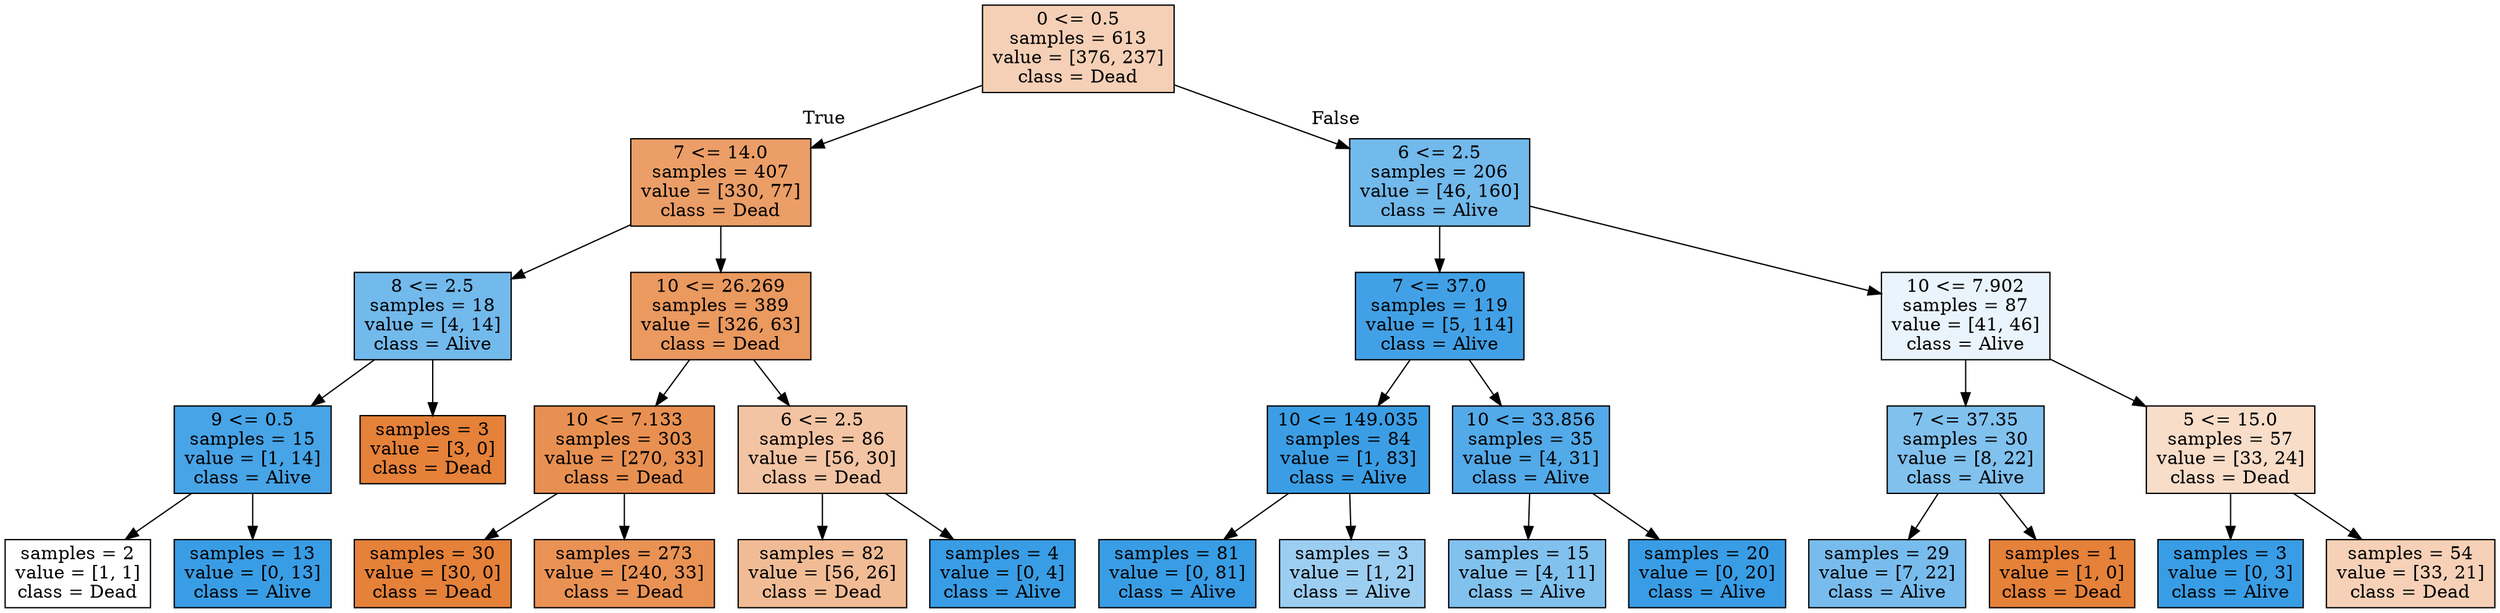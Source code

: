 digraph Tree {
node [shape=box, style="filled", color="black"] ;
0 [label="0 <= 0.5\nsamples = 613\nvalue = [376, 237]\nclass = Dead", fillcolor="#f5d0b6"] ;
1 [label="7 <= 14.0\nsamples = 407\nvalue = [330, 77]\nclass = Dead", fillcolor="#eb9e67"] ;
0 -> 1 [labeldistance=2.5, labelangle=45, headlabel="True"] ;
2 [label="8 <= 2.5\nsamples = 18\nvalue = [4, 14]\nclass = Alive", fillcolor="#72b9ec"] ;
1 -> 2 ;
3 [label="9 <= 0.5\nsamples = 15\nvalue = [1, 14]\nclass = Alive", fillcolor="#47a4e7"] ;
2 -> 3 ;
4 [label="samples = 2\nvalue = [1, 1]\nclass = Dead", fillcolor="#ffffff"] ;
3 -> 4 ;
5 [label="samples = 13\nvalue = [0, 13]\nclass = Alive", fillcolor="#399de5"] ;
3 -> 5 ;
6 [label="samples = 3\nvalue = [3, 0]\nclass = Dead", fillcolor="#e58139"] ;
2 -> 6 ;
7 [label="10 <= 26.269\nsamples = 389\nvalue = [326, 63]\nclass = Dead", fillcolor="#ea995f"] ;
1 -> 7 ;
8 [label="10 <= 7.133\nsamples = 303\nvalue = [270, 33]\nclass = Dead", fillcolor="#e89051"] ;
7 -> 8 ;
9 [label="samples = 30\nvalue = [30, 0]\nclass = Dead", fillcolor="#e58139"] ;
8 -> 9 ;
10 [label="samples = 273\nvalue = [240, 33]\nclass = Dead", fillcolor="#e99254"] ;
8 -> 10 ;
11 [label="6 <= 2.5\nsamples = 86\nvalue = [56, 30]\nclass = Dead", fillcolor="#f3c4a3"] ;
7 -> 11 ;
12 [label="samples = 82\nvalue = [56, 26]\nclass = Dead", fillcolor="#f1bc95"] ;
11 -> 12 ;
13 [label="samples = 4\nvalue = [0, 4]\nclass = Alive", fillcolor="#399de5"] ;
11 -> 13 ;
14 [label="6 <= 2.5\nsamples = 206\nvalue = [46, 160]\nclass = Alive", fillcolor="#72b9ec"] ;
0 -> 14 [labeldistance=2.5, labelangle=-45, headlabel="False"] ;
15 [label="7 <= 37.0\nsamples = 119\nvalue = [5, 114]\nclass = Alive", fillcolor="#42a1e6"] ;
14 -> 15 ;
16 [label="10 <= 149.035\nsamples = 84\nvalue = [1, 83]\nclass = Alive", fillcolor="#3b9ee5"] ;
15 -> 16 ;
17 [label="samples = 81\nvalue = [0, 81]\nclass = Alive", fillcolor="#399de5"] ;
16 -> 17 ;
18 [label="samples = 3\nvalue = [1, 2]\nclass = Alive", fillcolor="#9ccef2"] ;
16 -> 18 ;
19 [label="10 <= 33.856\nsamples = 35\nvalue = [4, 31]\nclass = Alive", fillcolor="#53aae8"] ;
15 -> 19 ;
20 [label="samples = 15\nvalue = [4, 11]\nclass = Alive", fillcolor="#81c1ee"] ;
19 -> 20 ;
21 [label="samples = 20\nvalue = [0, 20]\nclass = Alive", fillcolor="#399de5"] ;
19 -> 21 ;
22 [label="10 <= 7.902\nsamples = 87\nvalue = [41, 46]\nclass = Alive", fillcolor="#e9f4fc"] ;
14 -> 22 ;
23 [label="7 <= 37.35\nsamples = 30\nvalue = [8, 22]\nclass = Alive", fillcolor="#81c1ee"] ;
22 -> 23 ;
24 [label="samples = 29\nvalue = [7, 22]\nclass = Alive", fillcolor="#78bced"] ;
23 -> 24 ;
25 [label="samples = 1\nvalue = [1, 0]\nclass = Dead", fillcolor="#e58139"] ;
23 -> 25 ;
26 [label="5 <= 15.0\nsamples = 57\nvalue = [33, 24]\nclass = Dead", fillcolor="#f8ddc9"] ;
22 -> 26 ;
27 [label="samples = 3\nvalue = [0, 3]\nclass = Alive", fillcolor="#399de5"] ;
26 -> 27 ;
28 [label="samples = 54\nvalue = [33, 21]\nclass = Dead", fillcolor="#f6d1b7"] ;
26 -> 28 ;
}